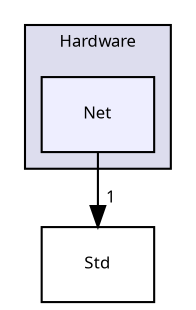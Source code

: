 digraph "Src/Com/Hardware/Net" {
  compound=true
  node [ fontsize="8", fontname="Sans"];
  edge [ labelfontsize="8", labelfontname="Sans"];
  subgraph clusterdir_29f4e3bfd8240ce7bca12dff6b06edb8 {
    graph [ bgcolor="#ddddee", pencolor="black", label="Hardware" fontname="Sans", fontsize="8", URL="dir_29f4e3bfd8240ce7bca12dff6b06edb8.html"]
  dir_d7219b513f667d287b827e9ac7157b51 [shape=box, label="Net", style="filled", fillcolor="#eeeeff", pencolor="black", URL="dir_d7219b513f667d287b827e9ac7157b51.html"];
  }
  dir_c8ac64408d68c845cbd2b74da1aeacd9 [shape=box label="Std" URL="dir_c8ac64408d68c845cbd2b74da1aeacd9.html"];
  dir_d7219b513f667d287b827e9ac7157b51->dir_c8ac64408d68c845cbd2b74da1aeacd9 [headlabel="1", labeldistance=1.5 headhref="dir_000016_000021.html"];
}
